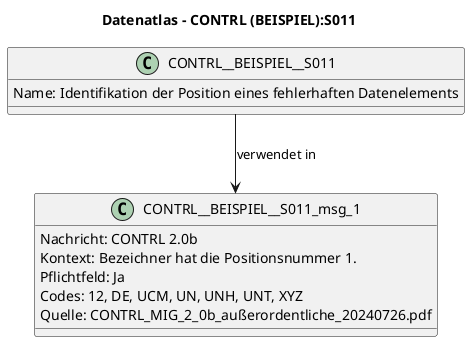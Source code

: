 @startuml
title Datenatlas – CONTRL (BEISPIEL):S011
class CONTRL__BEISPIEL__S011 {
  Name: Identifikation der Position eines fehlerhaften Datenelements
}
class CONTRL__BEISPIEL__S011_msg_1 {
  Nachricht: CONTRL 2.0b
  Kontext: Bezeichner hat die Positionsnummer 1.
  Pflichtfeld: Ja
  Codes: 12, DE, UCM, UN, UNH, UNT, XYZ
  Quelle: CONTRL_MIG_2_0b_außerordentliche_20240726.pdf
}
CONTRL__BEISPIEL__S011 --> CONTRL__BEISPIEL__S011_msg_1 : verwendet in
@enduml